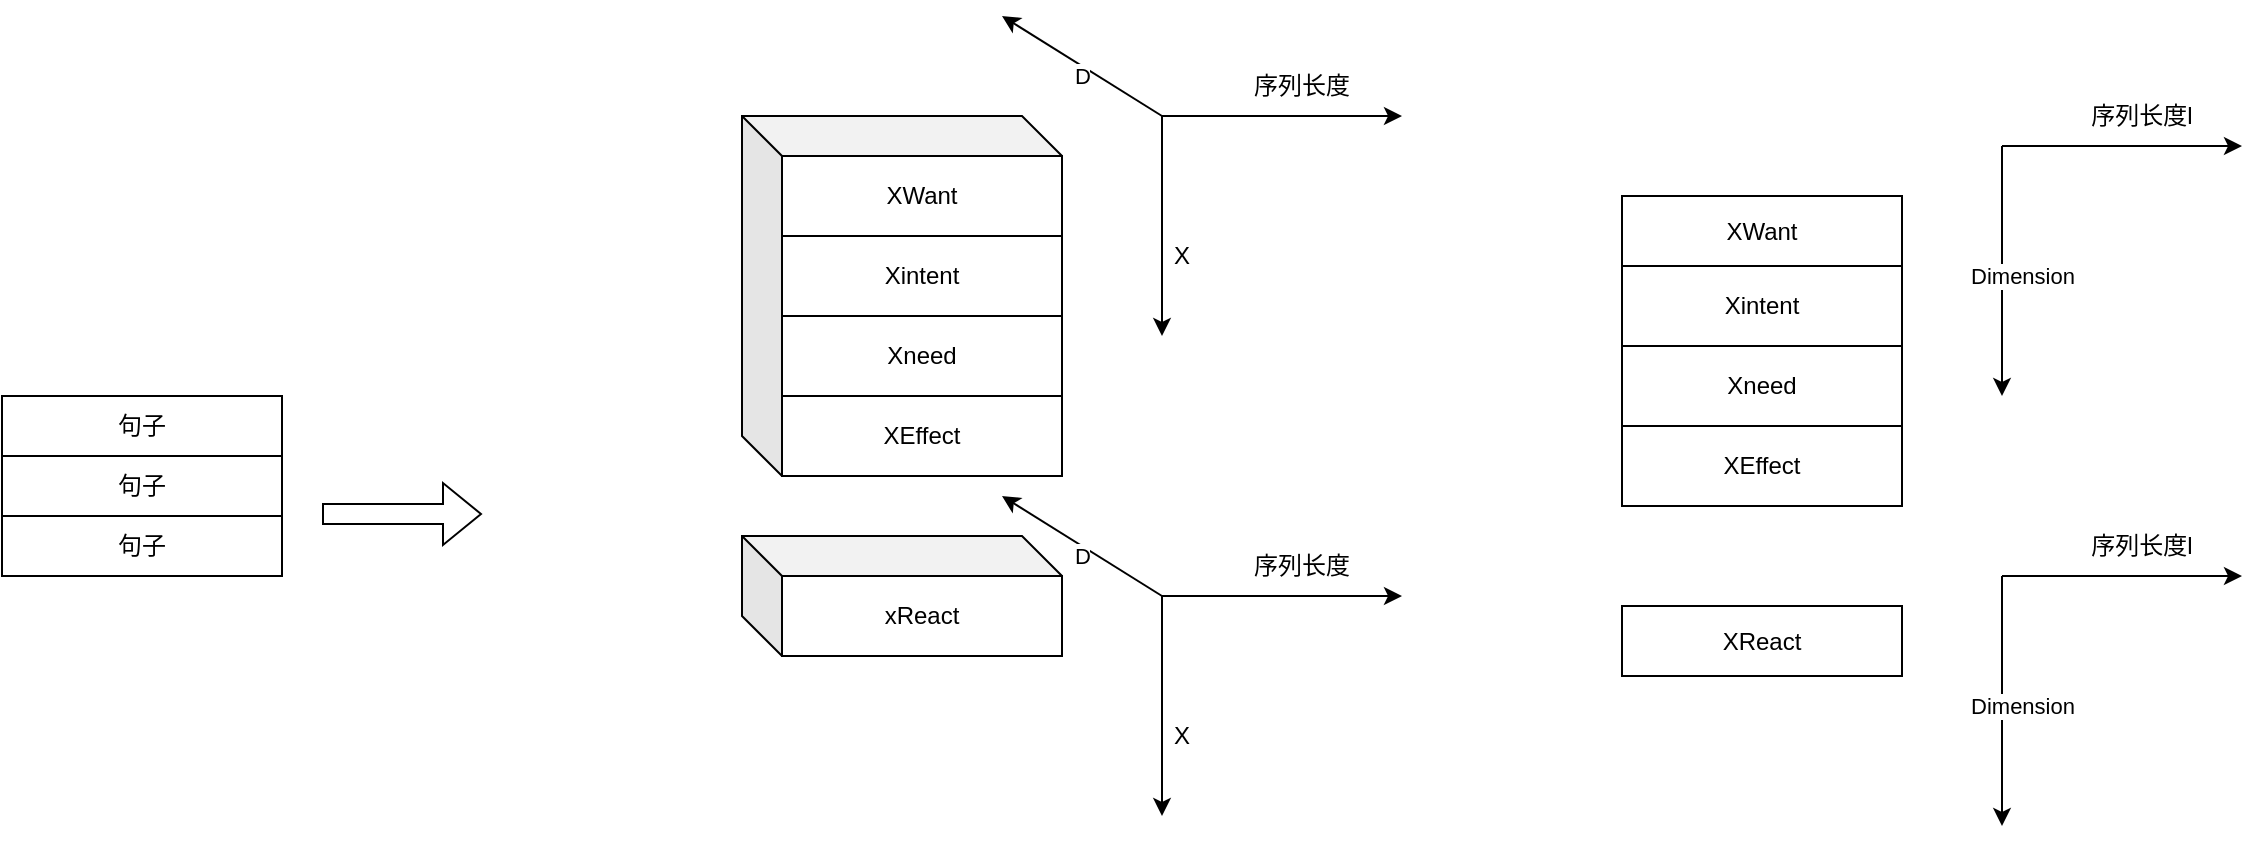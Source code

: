 <mxfile version="20.1.1" type="github">
  <diagram id="znatvJmD_-WvZCfmS0NZ" name="Page-1">
    <mxGraphModel dx="1278" dy="539" grid="1" gridSize="10" guides="1" tooltips="1" connect="1" arrows="1" fold="1" page="1" pageScale="1" pageWidth="827" pageHeight="1169" math="0" shadow="0">
      <root>
        <mxCell id="0" />
        <mxCell id="1" parent="0" />
        <mxCell id="DRLEqKaoWhlHP_XjGzBj-2" value="句子" style="rounded=0;whiteSpace=wrap;html=1;" parent="1" vertex="1">
          <mxGeometry x="100" y="380" width="140" height="30" as="geometry" />
        </mxCell>
        <mxCell id="DRLEqKaoWhlHP_XjGzBj-3" value="句子" style="rounded=0;whiteSpace=wrap;html=1;" parent="1" vertex="1">
          <mxGeometry x="100" y="410" width="140" height="30" as="geometry" />
        </mxCell>
        <mxCell id="DRLEqKaoWhlHP_XjGzBj-4" value="句子" style="rounded=0;whiteSpace=wrap;html=1;" parent="1" vertex="1">
          <mxGeometry x="100" y="440" width="140" height="30" as="geometry" />
        </mxCell>
        <mxCell id="DRLEqKaoWhlHP_XjGzBj-8" value="" style="shape=flexArrow;endArrow=classic;html=1;rounded=0;" parent="1" edge="1">
          <mxGeometry width="50" height="50" relative="1" as="geometry">
            <mxPoint x="260" y="439" as="sourcePoint" />
            <mxPoint x="340" y="439" as="targetPoint" />
          </mxGeometry>
        </mxCell>
        <mxCell id="DRLEqKaoWhlHP_XjGzBj-9" value="" style="shape=cube;whiteSpace=wrap;html=1;boundedLbl=1;backgroundOutline=1;darkOpacity=0.05;darkOpacity2=0.1;" parent="1" vertex="1">
          <mxGeometry x="470" y="240" width="160" height="180" as="geometry" />
        </mxCell>
        <mxCell id="DRLEqKaoWhlHP_XjGzBj-10" value="XWant" style="rounded=0;whiteSpace=wrap;html=1;" parent="1" vertex="1">
          <mxGeometry x="490" y="260" width="140" height="40" as="geometry" />
        </mxCell>
        <mxCell id="DRLEqKaoWhlHP_XjGzBj-11" value="Xintent" style="rounded=0;whiteSpace=wrap;html=1;" parent="1" vertex="1">
          <mxGeometry x="490" y="300" width="140" height="40" as="geometry" />
        </mxCell>
        <mxCell id="DRLEqKaoWhlHP_XjGzBj-12" value="Xneed" style="rounded=0;whiteSpace=wrap;html=1;" parent="1" vertex="1">
          <mxGeometry x="490" y="340" width="140" height="40" as="geometry" />
        </mxCell>
        <mxCell id="DRLEqKaoWhlHP_XjGzBj-13" value="XEffect" style="rounded=0;whiteSpace=wrap;html=1;" parent="1" vertex="1">
          <mxGeometry x="490" y="380" width="140" height="40" as="geometry" />
        </mxCell>
        <mxCell id="DRLEqKaoWhlHP_XjGzBj-14" value="序列长度" style="text;html=1;strokeColor=none;fillColor=none;align=center;verticalAlign=middle;whiteSpace=wrap;rounded=0;" parent="1" vertex="1">
          <mxGeometry x="720" y="210" width="60" height="30" as="geometry" />
        </mxCell>
        <mxCell id="DRLEqKaoWhlHP_XjGzBj-15" value="" style="endArrow=classic;html=1;rounded=0;" parent="1" edge="1">
          <mxGeometry width="50" height="50" relative="1" as="geometry">
            <mxPoint x="680" y="240" as="sourcePoint" />
            <mxPoint x="800" y="240" as="targetPoint" />
          </mxGeometry>
        </mxCell>
        <mxCell id="DRLEqKaoWhlHP_XjGzBj-16" value="" style="endArrow=classic;html=1;rounded=0;" parent="1" edge="1">
          <mxGeometry width="50" height="50" relative="1" as="geometry">
            <mxPoint x="680" y="240" as="sourcePoint" />
            <mxPoint x="680" y="350" as="targetPoint" />
          </mxGeometry>
        </mxCell>
        <mxCell id="DRLEqKaoWhlHP_XjGzBj-17" value="" style="endArrow=classic;html=1;rounded=0;" parent="1" edge="1">
          <mxGeometry width="50" height="50" relative="1" as="geometry">
            <mxPoint x="680" y="240" as="sourcePoint" />
            <mxPoint x="600" y="190" as="targetPoint" />
          </mxGeometry>
        </mxCell>
        <mxCell id="DRLEqKaoWhlHP_XjGzBj-32" value="D" style="edgeLabel;html=1;align=center;verticalAlign=middle;resizable=0;points=[];" parent="DRLEqKaoWhlHP_XjGzBj-17" vertex="1" connectable="0">
          <mxGeometry x="-0.587" y="1" relative="1" as="geometry">
            <mxPoint x="-23" y="-11" as="offset" />
          </mxGeometry>
        </mxCell>
        <mxCell id="DRLEqKaoWhlHP_XjGzBj-19" value="X" style="text;html=1;strokeColor=none;fillColor=none;align=center;verticalAlign=middle;whiteSpace=wrap;rounded=0;" parent="1" vertex="1">
          <mxGeometry x="670" y="280" width="40" height="60" as="geometry" />
        </mxCell>
        <mxCell id="DRLEqKaoWhlHP_XjGzBj-21" value="" style="shape=cube;whiteSpace=wrap;html=1;boundedLbl=1;backgroundOutline=1;darkOpacity=0.05;darkOpacity2=0.1;" parent="1" vertex="1">
          <mxGeometry x="470" y="450" width="160" height="60" as="geometry" />
        </mxCell>
        <mxCell id="DRLEqKaoWhlHP_XjGzBj-22" value="xReact" style="rounded=0;whiteSpace=wrap;html=1;" parent="1" vertex="1">
          <mxGeometry x="490" y="470" width="140" height="40" as="geometry" />
        </mxCell>
        <mxCell id="DRLEqKaoWhlHP_XjGzBj-33" value="序列长度" style="text;html=1;strokeColor=none;fillColor=none;align=center;verticalAlign=middle;whiteSpace=wrap;rounded=0;" parent="1" vertex="1">
          <mxGeometry x="720" y="450" width="60" height="30" as="geometry" />
        </mxCell>
        <mxCell id="DRLEqKaoWhlHP_XjGzBj-34" value="" style="endArrow=classic;html=1;rounded=0;" parent="1" edge="1">
          <mxGeometry width="50" height="50" relative="1" as="geometry">
            <mxPoint x="680" y="480" as="sourcePoint" />
            <mxPoint x="800" y="480" as="targetPoint" />
          </mxGeometry>
        </mxCell>
        <mxCell id="DRLEqKaoWhlHP_XjGzBj-35" value="" style="endArrow=classic;html=1;rounded=0;" parent="1" edge="1">
          <mxGeometry width="50" height="50" relative="1" as="geometry">
            <mxPoint x="680" y="480" as="sourcePoint" />
            <mxPoint x="680" y="590" as="targetPoint" />
          </mxGeometry>
        </mxCell>
        <mxCell id="DRLEqKaoWhlHP_XjGzBj-36" value="" style="endArrow=classic;html=1;rounded=0;" parent="1" edge="1">
          <mxGeometry width="50" height="50" relative="1" as="geometry">
            <mxPoint x="680" y="480" as="sourcePoint" />
            <mxPoint x="600" y="430" as="targetPoint" />
          </mxGeometry>
        </mxCell>
        <mxCell id="DRLEqKaoWhlHP_XjGzBj-37" value="D" style="edgeLabel;html=1;align=center;verticalAlign=middle;resizable=0;points=[];" parent="DRLEqKaoWhlHP_XjGzBj-36" vertex="1" connectable="0">
          <mxGeometry x="-0.587" y="1" relative="1" as="geometry">
            <mxPoint x="-23" y="-11" as="offset" />
          </mxGeometry>
        </mxCell>
        <mxCell id="DRLEqKaoWhlHP_XjGzBj-38" value="X" style="text;html=1;strokeColor=none;fillColor=none;align=center;verticalAlign=middle;whiteSpace=wrap;rounded=0;" parent="1" vertex="1">
          <mxGeometry x="670" y="520" width="40" height="60" as="geometry" />
        </mxCell>
        <mxCell id="pADr6IXApN7lHmidaAt1-12" value="" style="shape=cube;whiteSpace=wrap;html=1;boundedLbl=1;backgroundOutline=1;darkOpacity=0.05;darkOpacity2=0.1;" vertex="1" parent="1">
          <mxGeometry x="910" y="280" width="140" height="155" as="geometry" />
        </mxCell>
        <mxCell id="pADr6IXApN7lHmidaAt1-13" value="XWant" style="rounded=0;whiteSpace=wrap;html=1;" vertex="1" parent="1">
          <mxGeometry x="910" y="280" width="140" height="35" as="geometry" />
        </mxCell>
        <mxCell id="pADr6IXApN7lHmidaAt1-14" value="Xintent" style="rounded=0;whiteSpace=wrap;html=1;" vertex="1" parent="1">
          <mxGeometry x="910" y="315" width="140" height="40" as="geometry" />
        </mxCell>
        <mxCell id="pADr6IXApN7lHmidaAt1-15" value="Xneed" style="rounded=0;whiteSpace=wrap;html=1;" vertex="1" parent="1">
          <mxGeometry x="910" y="355" width="140" height="40" as="geometry" />
        </mxCell>
        <mxCell id="pADr6IXApN7lHmidaAt1-16" value="XEffect" style="rounded=0;whiteSpace=wrap;html=1;" vertex="1" parent="1">
          <mxGeometry x="910" y="395" width="140" height="40" as="geometry" />
        </mxCell>
        <mxCell id="pADr6IXApN7lHmidaAt1-17" value="序列长度l" style="text;html=1;strokeColor=none;fillColor=none;align=center;verticalAlign=middle;whiteSpace=wrap;rounded=0;" vertex="1" parent="1">
          <mxGeometry x="1140" y="225" width="60" height="30" as="geometry" />
        </mxCell>
        <mxCell id="pADr6IXApN7lHmidaAt1-18" value="" style="endArrow=classic;html=1;rounded=0;" edge="1" parent="1">
          <mxGeometry width="50" height="50" relative="1" as="geometry">
            <mxPoint x="1100" y="255" as="sourcePoint" />
            <mxPoint x="1220" y="255" as="targetPoint" />
          </mxGeometry>
        </mxCell>
        <mxCell id="pADr6IXApN7lHmidaAt1-20" value="" style="endArrow=classic;html=1;rounded=0;" edge="1" parent="1">
          <mxGeometry width="50" height="50" relative="1" as="geometry">
            <mxPoint x="1100" y="255" as="sourcePoint" />
            <mxPoint x="1100" y="380" as="targetPoint" />
          </mxGeometry>
        </mxCell>
        <mxCell id="pADr6IXApN7lHmidaAt1-21" value="Dimension" style="edgeLabel;html=1;align=center;verticalAlign=middle;resizable=0;points=[];" vertex="1" connectable="0" parent="pADr6IXApN7lHmidaAt1-20">
          <mxGeometry x="-0.587" y="1" relative="1" as="geometry">
            <mxPoint x="9" y="39" as="offset" />
          </mxGeometry>
        </mxCell>
        <mxCell id="pADr6IXApN7lHmidaAt1-28" value="序列长度l" style="text;html=1;strokeColor=none;fillColor=none;align=center;verticalAlign=middle;whiteSpace=wrap;rounded=0;" vertex="1" parent="1">
          <mxGeometry x="1140" y="440" width="60" height="30" as="geometry" />
        </mxCell>
        <mxCell id="pADr6IXApN7lHmidaAt1-29" value="" style="endArrow=classic;html=1;rounded=0;" edge="1" parent="1">
          <mxGeometry width="50" height="50" relative="1" as="geometry">
            <mxPoint x="1100" y="470" as="sourcePoint" />
            <mxPoint x="1220" y="470" as="targetPoint" />
          </mxGeometry>
        </mxCell>
        <mxCell id="pADr6IXApN7lHmidaAt1-30" value="" style="endArrow=classic;html=1;rounded=0;" edge="1" parent="1">
          <mxGeometry width="50" height="50" relative="1" as="geometry">
            <mxPoint x="1100" y="470" as="sourcePoint" />
            <mxPoint x="1100" y="595" as="targetPoint" />
          </mxGeometry>
        </mxCell>
        <mxCell id="pADr6IXApN7lHmidaAt1-31" value="Dimension" style="edgeLabel;html=1;align=center;verticalAlign=middle;resizable=0;points=[];" vertex="1" connectable="0" parent="pADr6IXApN7lHmidaAt1-30">
          <mxGeometry x="-0.587" y="1" relative="1" as="geometry">
            <mxPoint x="9" y="39" as="offset" />
          </mxGeometry>
        </mxCell>
        <mxCell id="pADr6IXApN7lHmidaAt1-32" value="XReact" style="rounded=0;whiteSpace=wrap;html=1;" vertex="1" parent="1">
          <mxGeometry x="910" y="485" width="140" height="35" as="geometry" />
        </mxCell>
      </root>
    </mxGraphModel>
  </diagram>
</mxfile>
